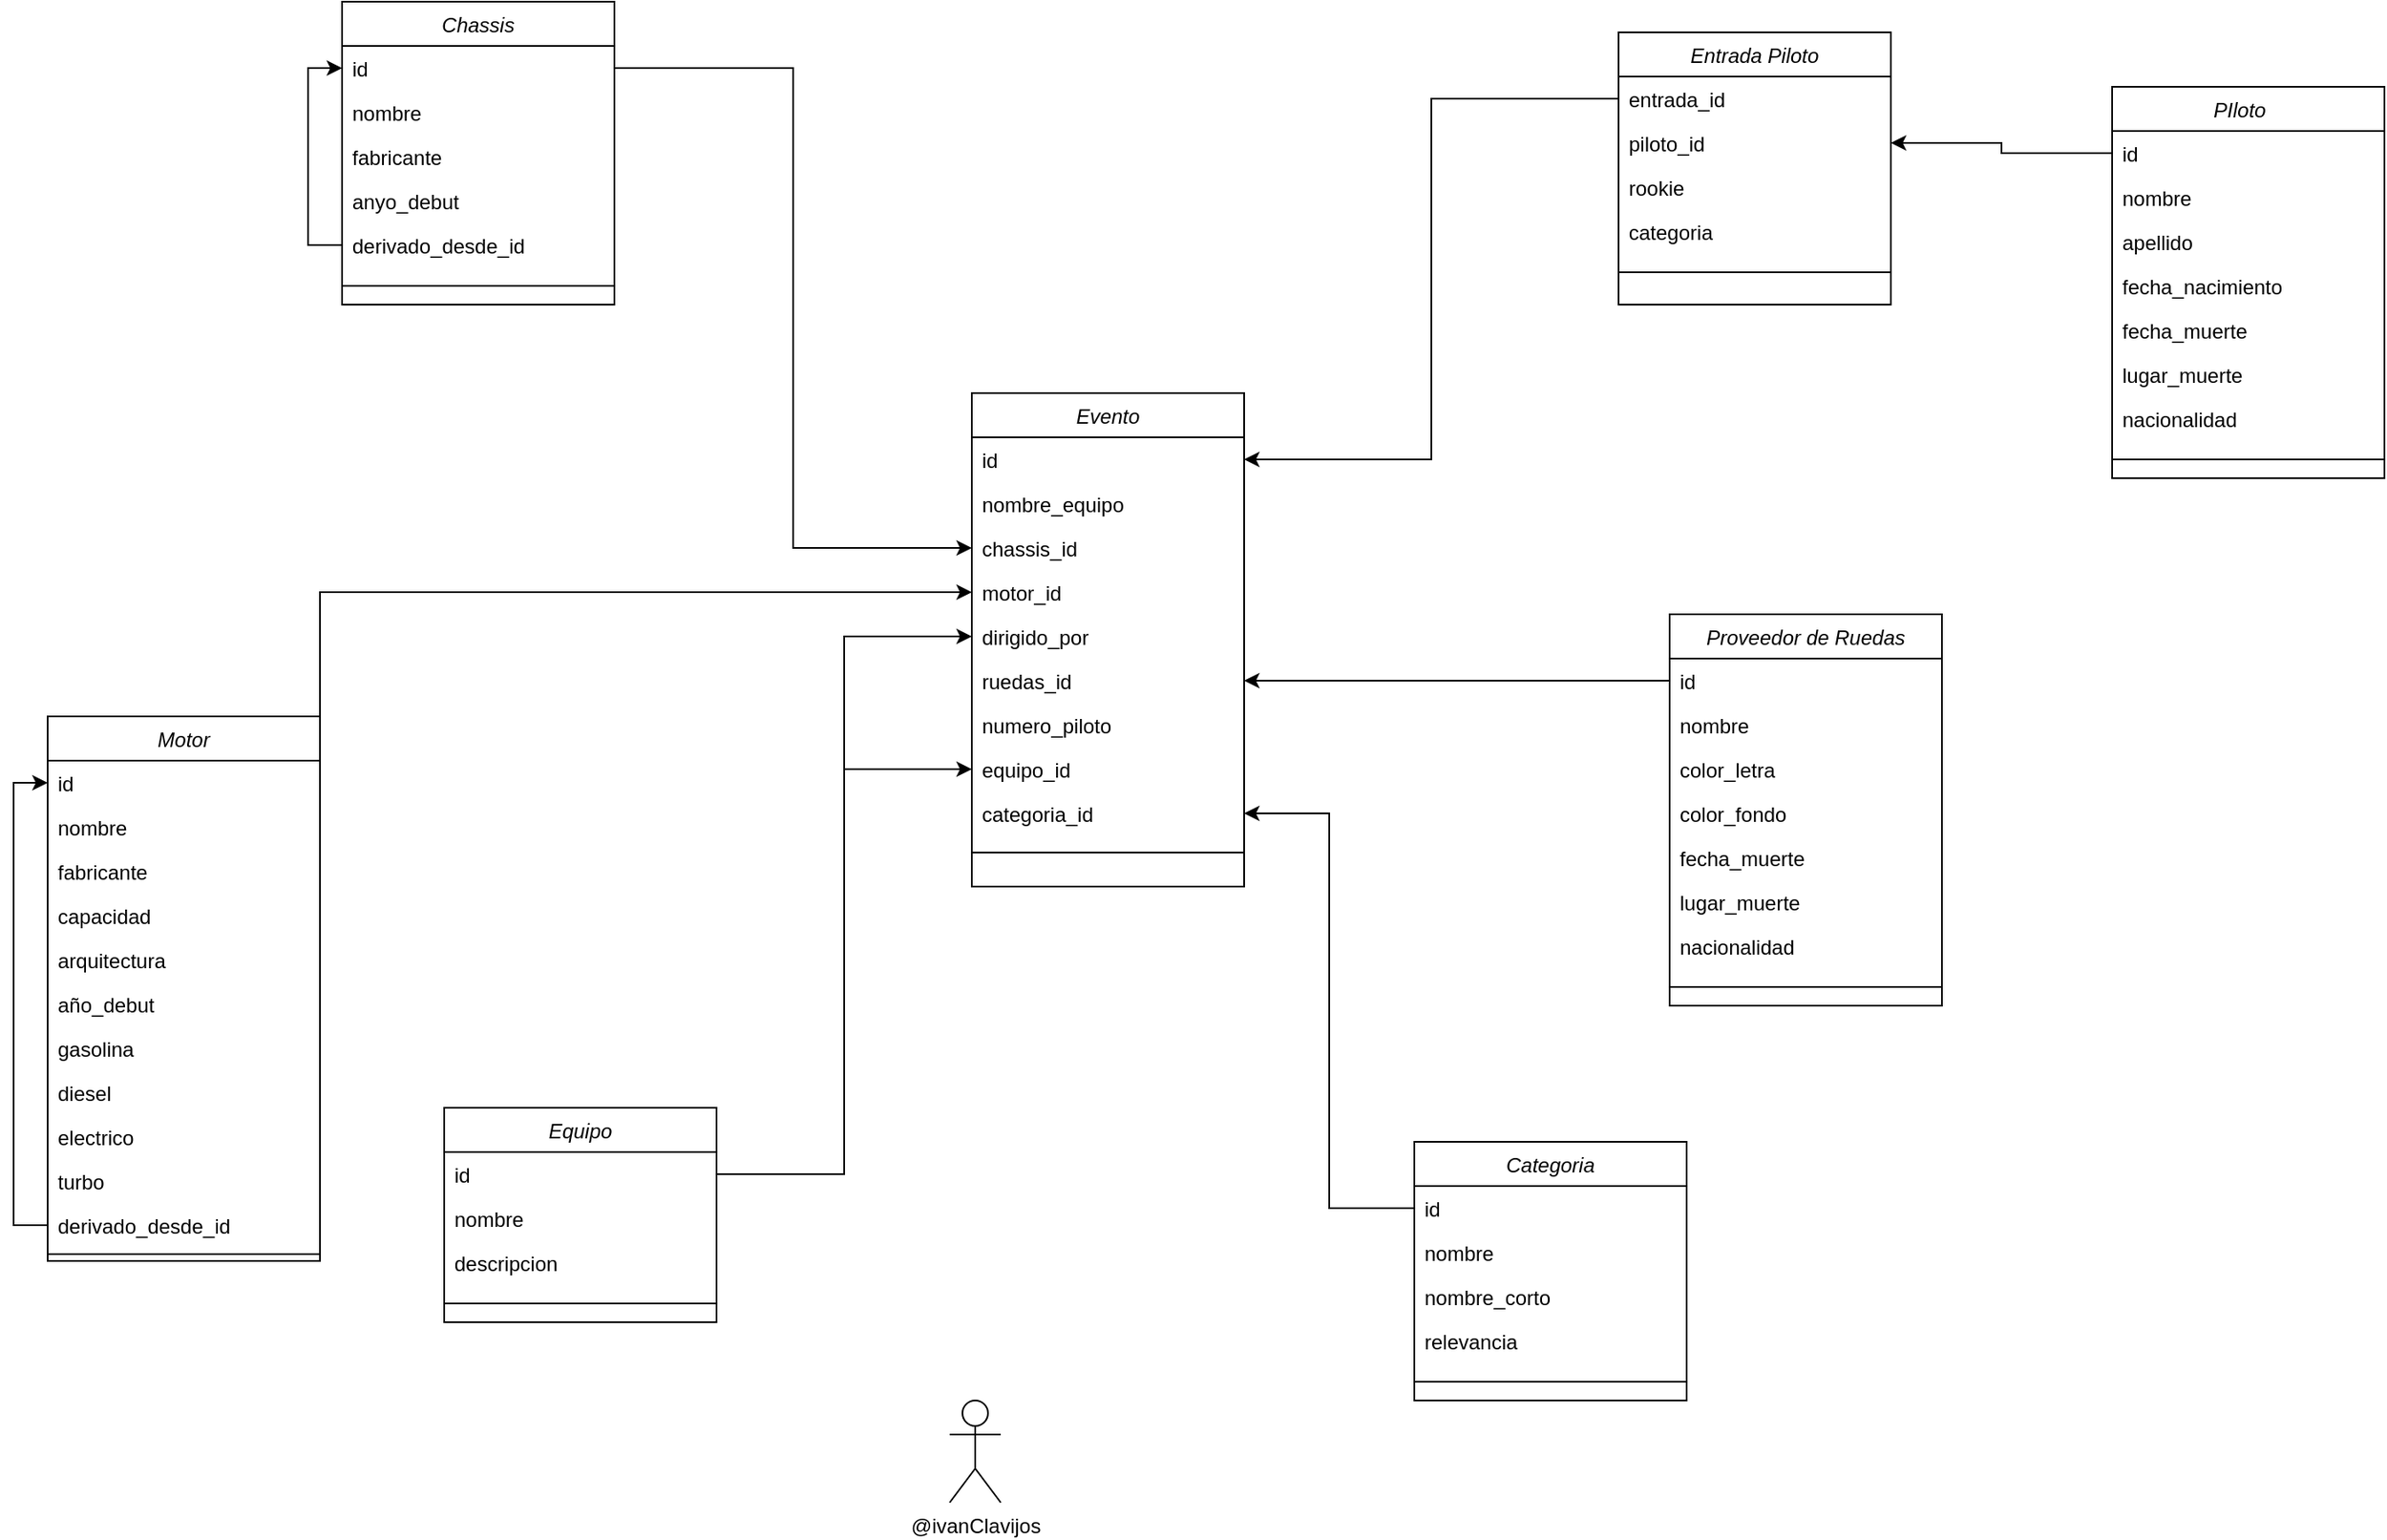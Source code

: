 <mxfile version="22.1.22" type="embed">
  <diagram id="C5RBs43oDa-KdzZeNtuy" name="Page-1">
    <mxGraphModel dx="1471" dy="456" grid="1" gridSize="10" guides="1" tooltips="1" connect="1" arrows="1" fold="1" page="1" pageScale="1" pageWidth="827" pageHeight="1169" math="0" shadow="0">
      <root>
        <mxCell id="WIyWlLk6GJQsqaUBKTNV-0" />
        <mxCell id="WIyWlLk6GJQsqaUBKTNV-1" parent="WIyWlLk6GJQsqaUBKTNV-0" />
        <mxCell id="zkfFHV4jXpPFQw0GAbJ--0" value="PIloto   &#xa;" style="swimlane;fontStyle=2;align=center;verticalAlign=top;childLayout=stackLayout;horizontal=1;startSize=26;horizontalStack=0;resizeParent=1;resizeLast=0;collapsible=1;marginBottom=0;rounded=0;shadow=0;strokeWidth=1;" parent="WIyWlLk6GJQsqaUBKTNV-1" vertex="1">
          <mxGeometry x="553" y="90" width="160" height="230" as="geometry">
            <mxRectangle x="230" y="140" width="160" height="26" as="alternateBounds" />
          </mxGeometry>
        </mxCell>
        <mxCell id="zkfFHV4jXpPFQw0GAbJ--1" value="id" style="text;align=left;verticalAlign=top;spacingLeft=4;spacingRight=4;overflow=hidden;rotatable=0;points=[[0,0.5],[1,0.5]];portConstraint=eastwest;" parent="zkfFHV4jXpPFQw0GAbJ--0" vertex="1">
          <mxGeometry y="26" width="160" height="26" as="geometry" />
        </mxCell>
        <mxCell id="zkfFHV4jXpPFQw0GAbJ--2" value="nombre" style="text;align=left;verticalAlign=top;spacingLeft=4;spacingRight=4;overflow=hidden;rotatable=0;points=[[0,0.5],[1,0.5]];portConstraint=eastwest;rounded=0;shadow=0;html=0;" parent="zkfFHV4jXpPFQw0GAbJ--0" vertex="1">
          <mxGeometry y="52" width="160" height="26" as="geometry" />
        </mxCell>
        <mxCell id="zkfFHV4jXpPFQw0GAbJ--3" value="apellido" style="text;align=left;verticalAlign=top;spacingLeft=4;spacingRight=4;overflow=hidden;rotatable=0;points=[[0,0.5],[1,0.5]];portConstraint=eastwest;rounded=0;shadow=0;html=0;" parent="zkfFHV4jXpPFQw0GAbJ--0" vertex="1">
          <mxGeometry y="78" width="160" height="26" as="geometry" />
        </mxCell>
        <mxCell id="m62jvxaX1Og0IvQSkjOk-0" value="fecha_nacimiento" style="text;align=left;verticalAlign=top;spacingLeft=4;spacingRight=4;overflow=hidden;rotatable=0;points=[[0,0.5],[1,0.5]];portConstraint=eastwest;rounded=0;shadow=0;html=0;" parent="zkfFHV4jXpPFQw0GAbJ--0" vertex="1">
          <mxGeometry y="104" width="160" height="26" as="geometry" />
        </mxCell>
        <mxCell id="m62jvxaX1Og0IvQSkjOk-1" value="fecha_muerte" style="text;align=left;verticalAlign=top;spacingLeft=4;spacingRight=4;overflow=hidden;rotatable=0;points=[[0,0.5],[1,0.5]];portConstraint=eastwest;rounded=0;shadow=0;html=0;" parent="zkfFHV4jXpPFQw0GAbJ--0" vertex="1">
          <mxGeometry y="130" width="160" height="26" as="geometry" />
        </mxCell>
        <mxCell id="m62jvxaX1Og0IvQSkjOk-2" value="lugar_muerte" style="text;align=left;verticalAlign=top;spacingLeft=4;spacingRight=4;overflow=hidden;rotatable=0;points=[[0,0.5],[1,0.5]];portConstraint=eastwest;rounded=0;shadow=0;html=0;" parent="zkfFHV4jXpPFQw0GAbJ--0" vertex="1">
          <mxGeometry y="156" width="160" height="26" as="geometry" />
        </mxCell>
        <mxCell id="m62jvxaX1Og0IvQSkjOk-3" value="nacionalidad" style="text;align=left;verticalAlign=top;spacingLeft=4;spacingRight=4;overflow=hidden;rotatable=0;points=[[0,0.5],[1,0.5]];portConstraint=eastwest;rounded=0;shadow=0;html=0;" parent="zkfFHV4jXpPFQw0GAbJ--0" vertex="1">
          <mxGeometry y="182" width="160" height="26" as="geometry" />
        </mxCell>
        <mxCell id="zkfFHV4jXpPFQw0GAbJ--4" value="" style="line;html=1;strokeWidth=1;align=left;verticalAlign=middle;spacingTop=-1;spacingLeft=3;spacingRight=3;rotatable=0;labelPosition=right;points=[];portConstraint=eastwest;" parent="zkfFHV4jXpPFQw0GAbJ--0" vertex="1">
          <mxGeometry y="208" width="160" height="22" as="geometry" />
        </mxCell>
        <mxCell id="m62jvxaX1Og0IvQSkjOk-4" value="Categoria" style="swimlane;fontStyle=2;align=center;verticalAlign=top;childLayout=stackLayout;horizontal=1;startSize=26;horizontalStack=0;resizeParent=1;resizeLast=0;collapsible=1;marginBottom=0;rounded=0;shadow=0;strokeWidth=1;" parent="WIyWlLk6GJQsqaUBKTNV-1" vertex="1">
          <mxGeometry x="143" y="710" width="160" height="152" as="geometry">
            <mxRectangle x="230" y="140" width="160" height="26" as="alternateBounds" />
          </mxGeometry>
        </mxCell>
        <mxCell id="m62jvxaX1Og0IvQSkjOk-5" value="id" style="text;align=left;verticalAlign=top;spacingLeft=4;spacingRight=4;overflow=hidden;rotatable=0;points=[[0,0.5],[1,0.5]];portConstraint=eastwest;" parent="m62jvxaX1Og0IvQSkjOk-4" vertex="1">
          <mxGeometry y="26" width="160" height="26" as="geometry" />
        </mxCell>
        <mxCell id="m62jvxaX1Og0IvQSkjOk-6" value="nombre" style="text;align=left;verticalAlign=top;spacingLeft=4;spacingRight=4;overflow=hidden;rotatable=0;points=[[0,0.5],[1,0.5]];portConstraint=eastwest;rounded=0;shadow=0;html=0;" parent="m62jvxaX1Og0IvQSkjOk-4" vertex="1">
          <mxGeometry y="52" width="160" height="26" as="geometry" />
        </mxCell>
        <mxCell id="m62jvxaX1Og0IvQSkjOk-7" value="nombre_corto" style="text;align=left;verticalAlign=top;spacingLeft=4;spacingRight=4;overflow=hidden;rotatable=0;points=[[0,0.5],[1,0.5]];portConstraint=eastwest;rounded=0;shadow=0;html=0;" parent="m62jvxaX1Og0IvQSkjOk-4" vertex="1">
          <mxGeometry y="78" width="160" height="26" as="geometry" />
        </mxCell>
        <mxCell id="m62jvxaX1Og0IvQSkjOk-8" value="relevancia" style="text;align=left;verticalAlign=top;spacingLeft=4;spacingRight=4;overflow=hidden;rotatable=0;points=[[0,0.5],[1,0.5]];portConstraint=eastwest;rounded=0;shadow=0;html=0;" parent="m62jvxaX1Og0IvQSkjOk-4" vertex="1">
          <mxGeometry y="104" width="160" height="26" as="geometry" />
        </mxCell>
        <mxCell id="m62jvxaX1Og0IvQSkjOk-12" value="" style="line;html=1;strokeWidth=1;align=left;verticalAlign=middle;spacingTop=-1;spacingLeft=3;spacingRight=3;rotatable=0;labelPosition=right;points=[];portConstraint=eastwest;" parent="m62jvxaX1Og0IvQSkjOk-4" vertex="1">
          <mxGeometry y="130" width="160" height="22" as="geometry" />
        </mxCell>
        <mxCell id="m62jvxaX1Og0IvQSkjOk-13" value="Proveedor de Ruedas" style="swimlane;fontStyle=2;align=center;verticalAlign=top;childLayout=stackLayout;horizontal=1;startSize=26;horizontalStack=0;resizeParent=1;resizeLast=0;collapsible=1;marginBottom=0;rounded=0;shadow=0;strokeWidth=1;" parent="WIyWlLk6GJQsqaUBKTNV-1" vertex="1">
          <mxGeometry x="293" y="400" width="160" height="230" as="geometry">
            <mxRectangle x="230" y="140" width="160" height="26" as="alternateBounds" />
          </mxGeometry>
        </mxCell>
        <mxCell id="m62jvxaX1Og0IvQSkjOk-14" value="id" style="text;align=left;verticalAlign=top;spacingLeft=4;spacingRight=4;overflow=hidden;rotatable=0;points=[[0,0.5],[1,0.5]];portConstraint=eastwest;" parent="m62jvxaX1Og0IvQSkjOk-13" vertex="1">
          <mxGeometry y="26" width="160" height="26" as="geometry" />
        </mxCell>
        <mxCell id="m62jvxaX1Og0IvQSkjOk-15" value="nombre" style="text;align=left;verticalAlign=top;spacingLeft=4;spacingRight=4;overflow=hidden;rotatable=0;points=[[0,0.5],[1,0.5]];portConstraint=eastwest;rounded=0;shadow=0;html=0;" parent="m62jvxaX1Og0IvQSkjOk-13" vertex="1">
          <mxGeometry y="52" width="160" height="26" as="geometry" />
        </mxCell>
        <mxCell id="m62jvxaX1Og0IvQSkjOk-16" value="color_letra" style="text;align=left;verticalAlign=top;spacingLeft=4;spacingRight=4;overflow=hidden;rotatable=0;points=[[0,0.5],[1,0.5]];portConstraint=eastwest;rounded=0;shadow=0;html=0;" parent="m62jvxaX1Og0IvQSkjOk-13" vertex="1">
          <mxGeometry y="78" width="160" height="26" as="geometry" />
        </mxCell>
        <mxCell id="m62jvxaX1Og0IvQSkjOk-17" value="color_fondo" style="text;align=left;verticalAlign=top;spacingLeft=4;spacingRight=4;overflow=hidden;rotatable=0;points=[[0,0.5],[1,0.5]];portConstraint=eastwest;rounded=0;shadow=0;html=0;" parent="m62jvxaX1Og0IvQSkjOk-13" vertex="1">
          <mxGeometry y="104" width="160" height="26" as="geometry" />
        </mxCell>
        <mxCell id="m62jvxaX1Og0IvQSkjOk-18" value="fecha_muerte" style="text;align=left;verticalAlign=top;spacingLeft=4;spacingRight=4;overflow=hidden;rotatable=0;points=[[0,0.5],[1,0.5]];portConstraint=eastwest;rounded=0;shadow=0;html=0;" parent="m62jvxaX1Og0IvQSkjOk-13" vertex="1">
          <mxGeometry y="130" width="160" height="26" as="geometry" />
        </mxCell>
        <mxCell id="m62jvxaX1Og0IvQSkjOk-19" value="lugar_muerte" style="text;align=left;verticalAlign=top;spacingLeft=4;spacingRight=4;overflow=hidden;rotatable=0;points=[[0,0.5],[1,0.5]];portConstraint=eastwest;rounded=0;shadow=0;html=0;" parent="m62jvxaX1Og0IvQSkjOk-13" vertex="1">
          <mxGeometry y="156" width="160" height="26" as="geometry" />
        </mxCell>
        <mxCell id="m62jvxaX1Og0IvQSkjOk-20" value="nacionalidad" style="text;align=left;verticalAlign=top;spacingLeft=4;spacingRight=4;overflow=hidden;rotatable=0;points=[[0,0.5],[1,0.5]];portConstraint=eastwest;rounded=0;shadow=0;html=0;" parent="m62jvxaX1Og0IvQSkjOk-13" vertex="1">
          <mxGeometry y="182" width="160" height="26" as="geometry" />
        </mxCell>
        <mxCell id="m62jvxaX1Og0IvQSkjOk-21" value="" style="line;html=1;strokeWidth=1;align=left;verticalAlign=middle;spacingTop=-1;spacingLeft=3;spacingRight=3;rotatable=0;labelPosition=right;points=[];portConstraint=eastwest;" parent="m62jvxaX1Og0IvQSkjOk-13" vertex="1">
          <mxGeometry y="208" width="160" height="22" as="geometry" />
        </mxCell>
        <mxCell id="m62jvxaX1Og0IvQSkjOk-22" value="Chassis" style="swimlane;fontStyle=2;align=center;verticalAlign=top;childLayout=stackLayout;horizontal=1;startSize=26;horizontalStack=0;resizeParent=1;resizeLast=0;collapsible=1;marginBottom=0;rounded=0;shadow=0;strokeWidth=1;" parent="WIyWlLk6GJQsqaUBKTNV-1" vertex="1">
          <mxGeometry x="-487" y="40" width="160" height="178" as="geometry">
            <mxRectangle x="230" y="140" width="160" height="26" as="alternateBounds" />
          </mxGeometry>
        </mxCell>
        <mxCell id="m62jvxaX1Og0IvQSkjOk-23" value="id" style="text;align=left;verticalAlign=top;spacingLeft=4;spacingRight=4;overflow=hidden;rotatable=0;points=[[0,0.5],[1,0.5]];portConstraint=eastwest;" parent="m62jvxaX1Og0IvQSkjOk-22" vertex="1">
          <mxGeometry y="26" width="160" height="26" as="geometry" />
        </mxCell>
        <mxCell id="m62jvxaX1Og0IvQSkjOk-24" value="nombre" style="text;align=left;verticalAlign=top;spacingLeft=4;spacingRight=4;overflow=hidden;rotatable=0;points=[[0,0.5],[1,0.5]];portConstraint=eastwest;rounded=0;shadow=0;html=0;" parent="m62jvxaX1Og0IvQSkjOk-22" vertex="1">
          <mxGeometry y="52" width="160" height="26" as="geometry" />
        </mxCell>
        <mxCell id="m62jvxaX1Og0IvQSkjOk-25" value="fabricante" style="text;align=left;verticalAlign=top;spacingLeft=4;spacingRight=4;overflow=hidden;rotatable=0;points=[[0,0.5],[1,0.5]];portConstraint=eastwest;rounded=0;shadow=0;html=0;" parent="m62jvxaX1Og0IvQSkjOk-22" vertex="1">
          <mxGeometry y="78" width="160" height="26" as="geometry" />
        </mxCell>
        <mxCell id="m62jvxaX1Og0IvQSkjOk-26" value="anyo_debut" style="text;align=left;verticalAlign=top;spacingLeft=4;spacingRight=4;overflow=hidden;rotatable=0;points=[[0,0.5],[1,0.5]];portConstraint=eastwest;rounded=0;shadow=0;html=0;" parent="m62jvxaX1Og0IvQSkjOk-22" vertex="1">
          <mxGeometry y="104" width="160" height="26" as="geometry" />
        </mxCell>
        <mxCell id="0" style="edgeStyle=orthogonalEdgeStyle;rounded=0;orthogonalLoop=1;jettySize=auto;html=1;exitX=0;exitY=0.5;exitDx=0;exitDy=0;entryX=0;entryY=0.5;entryDx=0;entryDy=0;" edge="1" parent="m62jvxaX1Og0IvQSkjOk-22" source="m62jvxaX1Og0IvQSkjOk-27" target="m62jvxaX1Og0IvQSkjOk-23">
          <mxGeometry relative="1" as="geometry" />
        </mxCell>
        <mxCell id="m62jvxaX1Og0IvQSkjOk-27" value="derivado_desde_id" style="text;align=left;verticalAlign=top;spacingLeft=4;spacingRight=4;overflow=hidden;rotatable=0;points=[[0,0.5],[1,0.5]];portConstraint=eastwest;rounded=0;shadow=0;html=0;" parent="m62jvxaX1Og0IvQSkjOk-22" vertex="1">
          <mxGeometry y="130" width="160" height="26" as="geometry" />
        </mxCell>
        <mxCell id="m62jvxaX1Og0IvQSkjOk-30" value="" style="line;html=1;strokeWidth=1;align=left;verticalAlign=middle;spacingTop=-1;spacingLeft=3;spacingRight=3;rotatable=0;labelPosition=right;points=[];portConstraint=eastwest;" parent="m62jvxaX1Og0IvQSkjOk-22" vertex="1">
          <mxGeometry y="156" width="160" height="22" as="geometry" />
        </mxCell>
        <mxCell id="m62jvxaX1Og0IvQSkjOk-31" value="Equipo" style="swimlane;fontStyle=2;align=center;verticalAlign=top;childLayout=stackLayout;horizontal=1;startSize=26;horizontalStack=0;resizeParent=1;resizeLast=0;collapsible=1;marginBottom=0;rounded=0;shadow=0;strokeWidth=1;" parent="WIyWlLk6GJQsqaUBKTNV-1" vertex="1">
          <mxGeometry x="-427" y="690" width="160" height="126" as="geometry">
            <mxRectangle x="230" y="140" width="160" height="26" as="alternateBounds" />
          </mxGeometry>
        </mxCell>
        <mxCell id="m62jvxaX1Og0IvQSkjOk-32" value="id" style="text;align=left;verticalAlign=top;spacingLeft=4;spacingRight=4;overflow=hidden;rotatable=0;points=[[0,0.5],[1,0.5]];portConstraint=eastwest;" parent="m62jvxaX1Og0IvQSkjOk-31" vertex="1">
          <mxGeometry y="26" width="160" height="26" as="geometry" />
        </mxCell>
        <mxCell id="m62jvxaX1Og0IvQSkjOk-33" value="nombre" style="text;align=left;verticalAlign=top;spacingLeft=4;spacingRight=4;overflow=hidden;rotatable=0;points=[[0,0.5],[1,0.5]];portConstraint=eastwest;rounded=0;shadow=0;html=0;" parent="m62jvxaX1Og0IvQSkjOk-31" vertex="1">
          <mxGeometry y="52" width="160" height="26" as="geometry" />
        </mxCell>
        <mxCell id="m62jvxaX1Og0IvQSkjOk-38" value="descripcion" style="text;align=left;verticalAlign=top;spacingLeft=4;spacingRight=4;overflow=hidden;rotatable=0;points=[[0,0.5],[1,0.5]];portConstraint=eastwest;rounded=0;shadow=0;html=0;" parent="m62jvxaX1Og0IvQSkjOk-31" vertex="1">
          <mxGeometry y="78" width="160" height="26" as="geometry" />
        </mxCell>
        <mxCell id="m62jvxaX1Og0IvQSkjOk-39" value="" style="line;html=1;strokeWidth=1;align=left;verticalAlign=middle;spacingTop=-1;spacingLeft=3;spacingRight=3;rotatable=0;labelPosition=right;points=[];portConstraint=eastwest;" parent="m62jvxaX1Og0IvQSkjOk-31" vertex="1">
          <mxGeometry y="104" width="160" height="22" as="geometry" />
        </mxCell>
        <mxCell id="m62jvxaX1Og0IvQSkjOk-40" value="Motor" style="swimlane;fontStyle=2;align=center;verticalAlign=top;childLayout=stackLayout;horizontal=1;startSize=26;horizontalStack=0;resizeParent=1;resizeLast=0;collapsible=1;marginBottom=0;rounded=0;shadow=0;strokeWidth=1;" parent="WIyWlLk6GJQsqaUBKTNV-1" vertex="1">
          <mxGeometry x="-660" y="460" width="160" height="320" as="geometry">
            <mxRectangle x="230" y="140" width="160" height="26" as="alternateBounds" />
          </mxGeometry>
        </mxCell>
        <mxCell id="m62jvxaX1Og0IvQSkjOk-41" value="id" style="text;align=left;verticalAlign=top;spacingLeft=4;spacingRight=4;overflow=hidden;rotatable=0;points=[[0,0.5],[1,0.5]];portConstraint=eastwest;" parent="m62jvxaX1Og0IvQSkjOk-40" vertex="1">
          <mxGeometry y="26" width="160" height="26" as="geometry" />
        </mxCell>
        <mxCell id="m62jvxaX1Og0IvQSkjOk-42" value="nombre" style="text;align=left;verticalAlign=top;spacingLeft=4;spacingRight=4;overflow=hidden;rotatable=0;points=[[0,0.5],[1,0.5]];portConstraint=eastwest;rounded=0;shadow=0;html=0;" parent="m62jvxaX1Og0IvQSkjOk-40" vertex="1">
          <mxGeometry y="52" width="160" height="26" as="geometry" />
        </mxCell>
        <mxCell id="m62jvxaX1Og0IvQSkjOk-43" value="fabricante" style="text;align=left;verticalAlign=top;spacingLeft=4;spacingRight=4;overflow=hidden;rotatable=0;points=[[0,0.5],[1,0.5]];portConstraint=eastwest;rounded=0;shadow=0;html=0;" parent="m62jvxaX1Og0IvQSkjOk-40" vertex="1">
          <mxGeometry y="78" width="160" height="26" as="geometry" />
        </mxCell>
        <mxCell id="m62jvxaX1Og0IvQSkjOk-44" value="capacidad" style="text;align=left;verticalAlign=top;spacingLeft=4;spacingRight=4;overflow=hidden;rotatable=0;points=[[0,0.5],[1,0.5]];portConstraint=eastwest;rounded=0;shadow=0;html=0;" parent="m62jvxaX1Og0IvQSkjOk-40" vertex="1">
          <mxGeometry y="104" width="160" height="26" as="geometry" />
        </mxCell>
        <mxCell id="m62jvxaX1Og0IvQSkjOk-45" value="arquitectura" style="text;align=left;verticalAlign=top;spacingLeft=4;spacingRight=4;overflow=hidden;rotatable=0;points=[[0,0.5],[1,0.5]];portConstraint=eastwest;rounded=0;shadow=0;html=0;" parent="m62jvxaX1Og0IvQSkjOk-40" vertex="1">
          <mxGeometry y="130" width="160" height="26" as="geometry" />
        </mxCell>
        <mxCell id="m62jvxaX1Og0IvQSkjOk-46" value="año_debut" style="text;align=left;verticalAlign=top;spacingLeft=4;spacingRight=4;overflow=hidden;rotatable=0;points=[[0,0.5],[1,0.5]];portConstraint=eastwest;rounded=0;shadow=0;html=0;" parent="m62jvxaX1Og0IvQSkjOk-40" vertex="1">
          <mxGeometry y="156" width="160" height="26" as="geometry" />
        </mxCell>
        <mxCell id="m62jvxaX1Og0IvQSkjOk-47" value="gasolina" style="text;align=left;verticalAlign=top;spacingLeft=4;spacingRight=4;overflow=hidden;rotatable=0;points=[[0,0.5],[1,0.5]];portConstraint=eastwest;rounded=0;shadow=0;html=0;" parent="m62jvxaX1Og0IvQSkjOk-40" vertex="1">
          <mxGeometry y="182" width="160" height="26" as="geometry" />
        </mxCell>
        <mxCell id="m62jvxaX1Og0IvQSkjOk-50" value="diesel" style="text;align=left;verticalAlign=top;spacingLeft=4;spacingRight=4;overflow=hidden;rotatable=0;points=[[0,0.5],[1,0.5]];portConstraint=eastwest;rounded=0;shadow=0;html=0;" parent="m62jvxaX1Og0IvQSkjOk-40" vertex="1">
          <mxGeometry y="208" width="160" height="26" as="geometry" />
        </mxCell>
        <mxCell id="m62jvxaX1Og0IvQSkjOk-51" value="electrico" style="text;align=left;verticalAlign=top;spacingLeft=4;spacingRight=4;overflow=hidden;rotatable=0;points=[[0,0.5],[1,0.5]];portConstraint=eastwest;rounded=0;shadow=0;html=0;" parent="m62jvxaX1Og0IvQSkjOk-40" vertex="1">
          <mxGeometry y="234" width="160" height="26" as="geometry" />
        </mxCell>
        <mxCell id="m62jvxaX1Og0IvQSkjOk-52" value="turbo" style="text;align=left;verticalAlign=top;spacingLeft=4;spacingRight=4;overflow=hidden;rotatable=0;points=[[0,0.5],[1,0.5]];portConstraint=eastwest;rounded=0;shadow=0;html=0;" parent="m62jvxaX1Og0IvQSkjOk-40" vertex="1">
          <mxGeometry y="260" width="160" height="26" as="geometry" />
        </mxCell>
        <mxCell id="2" style="edgeStyle=orthogonalEdgeStyle;rounded=0;orthogonalLoop=1;jettySize=auto;html=1;exitX=0;exitY=0.5;exitDx=0;exitDy=0;entryX=0;entryY=0.5;entryDx=0;entryDy=0;" edge="1" parent="m62jvxaX1Og0IvQSkjOk-40" source="m62jvxaX1Og0IvQSkjOk-53" target="m62jvxaX1Og0IvQSkjOk-41">
          <mxGeometry relative="1" as="geometry" />
        </mxCell>
        <mxCell id="m62jvxaX1Og0IvQSkjOk-53" value="derivado_desde_id" style="text;align=left;verticalAlign=top;spacingLeft=4;spacingRight=4;overflow=hidden;rotatable=0;points=[[0,0.5],[1,0.5]];portConstraint=eastwest;rounded=0;shadow=0;html=0;" parent="m62jvxaX1Og0IvQSkjOk-40" vertex="1">
          <mxGeometry y="286" width="160" height="26" as="geometry" />
        </mxCell>
        <mxCell id="m62jvxaX1Og0IvQSkjOk-48" value="" style="line;html=1;strokeWidth=1;align=left;verticalAlign=middle;spacingTop=-1;spacingLeft=3;spacingRight=3;rotatable=0;labelPosition=right;points=[];portConstraint=eastwest;" parent="m62jvxaX1Og0IvQSkjOk-40" vertex="1">
          <mxGeometry y="312" width="160" height="8" as="geometry" />
        </mxCell>
        <mxCell id="m62jvxaX1Og0IvQSkjOk-54" value="Entrada Piloto" style="swimlane;fontStyle=2;align=center;verticalAlign=top;childLayout=stackLayout;horizontal=1;startSize=26;horizontalStack=0;resizeParent=1;resizeLast=0;collapsible=1;marginBottom=0;rounded=0;shadow=0;strokeWidth=1;" parent="WIyWlLk6GJQsqaUBKTNV-1" vertex="1">
          <mxGeometry x="263" y="58" width="160" height="160" as="geometry">
            <mxRectangle x="230" y="140" width="160" height="26" as="alternateBounds" />
          </mxGeometry>
        </mxCell>
        <mxCell id="m62jvxaX1Og0IvQSkjOk-55" value="entrada_id" style="text;align=left;verticalAlign=top;spacingLeft=4;spacingRight=4;overflow=hidden;rotatable=0;points=[[0,0.5],[1,0.5]];portConstraint=eastwest;" parent="m62jvxaX1Og0IvQSkjOk-54" vertex="1">
          <mxGeometry y="26" width="160" height="26" as="geometry" />
        </mxCell>
        <mxCell id="m62jvxaX1Og0IvQSkjOk-56" value="piloto_id" style="text;align=left;verticalAlign=top;spacingLeft=4;spacingRight=4;overflow=hidden;rotatable=0;points=[[0,0.5],[1,0.5]];portConstraint=eastwest;rounded=0;shadow=0;html=0;" parent="m62jvxaX1Og0IvQSkjOk-54" vertex="1">
          <mxGeometry y="52" width="160" height="26" as="geometry" />
        </mxCell>
        <mxCell id="m62jvxaX1Og0IvQSkjOk-57" value="rookie" style="text;align=left;verticalAlign=top;spacingLeft=4;spacingRight=4;overflow=hidden;rotatable=0;points=[[0,0.5],[1,0.5]];portConstraint=eastwest;rounded=0;shadow=0;html=0;" parent="m62jvxaX1Og0IvQSkjOk-54" vertex="1">
          <mxGeometry y="78" width="160" height="26" as="geometry" />
        </mxCell>
        <mxCell id="m62jvxaX1Og0IvQSkjOk-58" value="categoria" style="text;align=left;verticalAlign=top;spacingLeft=4;spacingRight=4;overflow=hidden;rotatable=0;points=[[0,0.5],[1,0.5]];portConstraint=eastwest;rounded=0;shadow=0;html=0;" parent="m62jvxaX1Og0IvQSkjOk-54" vertex="1">
          <mxGeometry y="104" width="160" height="26" as="geometry" />
        </mxCell>
        <mxCell id="m62jvxaX1Og0IvQSkjOk-62" value="" style="line;html=1;strokeWidth=1;align=left;verticalAlign=middle;spacingTop=-1;spacingLeft=3;spacingRight=3;rotatable=0;labelPosition=right;points=[];portConstraint=eastwest;" parent="m62jvxaX1Og0IvQSkjOk-54" vertex="1">
          <mxGeometry y="130" width="160" height="22" as="geometry" />
        </mxCell>
        <mxCell id="m62jvxaX1Og0IvQSkjOk-63" value="Evento" style="swimlane;fontStyle=2;align=center;verticalAlign=top;childLayout=stackLayout;horizontal=1;startSize=26;horizontalStack=0;resizeParent=1;resizeLast=0;collapsible=1;marginBottom=0;rounded=0;shadow=0;strokeWidth=1;" parent="WIyWlLk6GJQsqaUBKTNV-1" vertex="1">
          <mxGeometry x="-117" y="270" width="160" height="290" as="geometry">
            <mxRectangle x="230" y="140" width="160" height="26" as="alternateBounds" />
          </mxGeometry>
        </mxCell>
        <mxCell id="m62jvxaX1Og0IvQSkjOk-64" value="id" style="text;align=left;verticalAlign=top;spacingLeft=4;spacingRight=4;overflow=hidden;rotatable=0;points=[[0,0.5],[1,0.5]];portConstraint=eastwest;" parent="m62jvxaX1Og0IvQSkjOk-63" vertex="1">
          <mxGeometry y="26" width="160" height="26" as="geometry" />
        </mxCell>
        <mxCell id="m62jvxaX1Og0IvQSkjOk-65" value="nombre_equipo" style="text;align=left;verticalAlign=top;spacingLeft=4;spacingRight=4;overflow=hidden;rotatable=0;points=[[0,0.5],[1,0.5]];portConstraint=eastwest;rounded=0;shadow=0;html=0;" parent="m62jvxaX1Og0IvQSkjOk-63" vertex="1">
          <mxGeometry y="52" width="160" height="26" as="geometry" />
        </mxCell>
        <mxCell id="m62jvxaX1Og0IvQSkjOk-66" value="chassis_id" style="text;align=left;verticalAlign=top;spacingLeft=4;spacingRight=4;overflow=hidden;rotatable=0;points=[[0,0.5],[1,0.5]];portConstraint=eastwest;rounded=0;shadow=0;html=0;" parent="m62jvxaX1Og0IvQSkjOk-63" vertex="1">
          <mxGeometry y="78" width="160" height="26" as="geometry" />
        </mxCell>
        <mxCell id="m62jvxaX1Og0IvQSkjOk-67" value="motor_id" style="text;align=left;verticalAlign=top;spacingLeft=4;spacingRight=4;overflow=hidden;rotatable=0;points=[[0,0.5],[1,0.5]];portConstraint=eastwest;rounded=0;shadow=0;html=0;" parent="m62jvxaX1Og0IvQSkjOk-63" vertex="1">
          <mxGeometry y="104" width="160" height="26" as="geometry" />
        </mxCell>
        <mxCell id="m62jvxaX1Og0IvQSkjOk-68" value="dirigido_por" style="text;align=left;verticalAlign=top;spacingLeft=4;spacingRight=4;overflow=hidden;rotatable=0;points=[[0,0.5],[1,0.5]];portConstraint=eastwest;rounded=0;shadow=0;html=0;" parent="m62jvxaX1Og0IvQSkjOk-63" vertex="1">
          <mxGeometry y="130" width="160" height="26" as="geometry" />
        </mxCell>
        <mxCell id="m62jvxaX1Og0IvQSkjOk-69" value="ruedas_id" style="text;align=left;verticalAlign=top;spacingLeft=4;spacingRight=4;overflow=hidden;rotatable=0;points=[[0,0.5],[1,0.5]];portConstraint=eastwest;rounded=0;shadow=0;html=0;" parent="m62jvxaX1Og0IvQSkjOk-63" vertex="1">
          <mxGeometry y="156" width="160" height="26" as="geometry" />
        </mxCell>
        <mxCell id="m62jvxaX1Og0IvQSkjOk-70" value="numero_piloto" style="text;align=left;verticalAlign=top;spacingLeft=4;spacingRight=4;overflow=hidden;rotatable=0;points=[[0,0.5],[1,0.5]];portConstraint=eastwest;rounded=0;shadow=0;html=0;" parent="m62jvxaX1Og0IvQSkjOk-63" vertex="1">
          <mxGeometry y="182" width="160" height="26" as="geometry" />
        </mxCell>
        <mxCell id="m62jvxaX1Og0IvQSkjOk-72" value="equipo_id" style="text;align=left;verticalAlign=top;spacingLeft=4;spacingRight=4;overflow=hidden;rotatable=0;points=[[0,0.5],[1,0.5]];portConstraint=eastwest;rounded=0;shadow=0;html=0;" parent="m62jvxaX1Og0IvQSkjOk-63" vertex="1">
          <mxGeometry y="208" width="160" height="26" as="geometry" />
        </mxCell>
        <mxCell id="m62jvxaX1Og0IvQSkjOk-73" value="categoria_id" style="text;align=left;verticalAlign=top;spacingLeft=4;spacingRight=4;overflow=hidden;rotatable=0;points=[[0,0.5],[1,0.5]];portConstraint=eastwest;rounded=0;shadow=0;html=0;" parent="m62jvxaX1Og0IvQSkjOk-63" vertex="1">
          <mxGeometry y="234" width="160" height="26" as="geometry" />
        </mxCell>
        <mxCell id="m62jvxaX1Og0IvQSkjOk-71" value="" style="line;html=1;strokeWidth=1;align=left;verticalAlign=middle;spacingTop=-1;spacingLeft=3;spacingRight=3;rotatable=0;labelPosition=right;points=[];portConstraint=eastwest;" parent="m62jvxaX1Og0IvQSkjOk-63" vertex="1">
          <mxGeometry y="260" width="160" height="20" as="geometry" />
        </mxCell>
        <mxCell id="1" style="edgeStyle=orthogonalEdgeStyle;rounded=0;orthogonalLoop=1;jettySize=auto;html=1;exitX=1;exitY=0.5;exitDx=0;exitDy=0;entryX=0;entryY=0.5;entryDx=0;entryDy=0;" edge="1" parent="WIyWlLk6GJQsqaUBKTNV-1" source="m62jvxaX1Og0IvQSkjOk-23" target="m62jvxaX1Og0IvQSkjOk-66">
          <mxGeometry relative="1" as="geometry" />
        </mxCell>
        <mxCell id="3" style="edgeStyle=orthogonalEdgeStyle;rounded=0;orthogonalLoop=1;jettySize=auto;html=1;exitX=1;exitY=0.5;exitDx=0;exitDy=0;entryX=0;entryY=0.5;entryDx=0;entryDy=0;" edge="1" parent="WIyWlLk6GJQsqaUBKTNV-1" source="m62jvxaX1Og0IvQSkjOk-41" target="m62jvxaX1Og0IvQSkjOk-67">
          <mxGeometry relative="1" as="geometry">
            <Array as="points">
              <mxPoint x="-500" y="387" />
            </Array>
          </mxGeometry>
        </mxCell>
        <mxCell id="4" style="edgeStyle=orthogonalEdgeStyle;rounded=0;orthogonalLoop=1;jettySize=auto;html=1;exitX=1;exitY=0.5;exitDx=0;exitDy=0;entryX=0;entryY=0.5;entryDx=0;entryDy=0;" edge="1" parent="WIyWlLk6GJQsqaUBKTNV-1" source="m62jvxaX1Og0IvQSkjOk-32" target="m62jvxaX1Og0IvQSkjOk-68">
          <mxGeometry relative="1" as="geometry" />
        </mxCell>
        <mxCell id="5" style="edgeStyle=orthogonalEdgeStyle;rounded=0;orthogonalLoop=1;jettySize=auto;html=1;exitX=1;exitY=0.5;exitDx=0;exitDy=0;entryX=0;entryY=0.5;entryDx=0;entryDy=0;" edge="1" parent="WIyWlLk6GJQsqaUBKTNV-1" source="m62jvxaX1Og0IvQSkjOk-32" target="m62jvxaX1Og0IvQSkjOk-72">
          <mxGeometry relative="1" as="geometry" />
        </mxCell>
        <mxCell id="6" style="edgeStyle=orthogonalEdgeStyle;rounded=0;orthogonalLoop=1;jettySize=auto;html=1;exitX=0;exitY=0.5;exitDx=0;exitDy=0;entryX=1;entryY=0.5;entryDx=0;entryDy=0;" edge="1" parent="WIyWlLk6GJQsqaUBKTNV-1" source="zkfFHV4jXpPFQw0GAbJ--1" target="m62jvxaX1Og0IvQSkjOk-56">
          <mxGeometry relative="1" as="geometry" />
        </mxCell>
        <mxCell id="7" style="edgeStyle=orthogonalEdgeStyle;rounded=0;orthogonalLoop=1;jettySize=auto;html=1;exitX=0;exitY=0.5;exitDx=0;exitDy=0;entryX=1;entryY=0.5;entryDx=0;entryDy=0;" edge="1" parent="WIyWlLk6GJQsqaUBKTNV-1" source="m62jvxaX1Og0IvQSkjOk-5" target="m62jvxaX1Og0IvQSkjOk-73">
          <mxGeometry relative="1" as="geometry" />
        </mxCell>
        <mxCell id="8" style="edgeStyle=orthogonalEdgeStyle;rounded=0;orthogonalLoop=1;jettySize=auto;html=1;exitX=0;exitY=0.5;exitDx=0;exitDy=0;entryX=1;entryY=0.5;entryDx=0;entryDy=0;" edge="1" parent="WIyWlLk6GJQsqaUBKTNV-1" source="m62jvxaX1Og0IvQSkjOk-14" target="m62jvxaX1Og0IvQSkjOk-69">
          <mxGeometry relative="1" as="geometry" />
        </mxCell>
        <mxCell id="9" style="edgeStyle=orthogonalEdgeStyle;rounded=0;orthogonalLoop=1;jettySize=auto;html=1;exitX=0;exitY=0.5;exitDx=0;exitDy=0;entryX=1;entryY=0.5;entryDx=0;entryDy=0;" edge="1" parent="WIyWlLk6GJQsqaUBKTNV-1" source="m62jvxaX1Og0IvQSkjOk-55" target="m62jvxaX1Og0IvQSkjOk-64">
          <mxGeometry relative="1" as="geometry" />
        </mxCell>
        <mxCell id="10" value="@ivanClavijos" style="shape=umlActor;verticalLabelPosition=bottom;verticalAlign=top;html=1;outlineConnect=0;" vertex="1" parent="WIyWlLk6GJQsqaUBKTNV-1">
          <mxGeometry x="-130" y="862" width="30" height="60" as="geometry" />
        </mxCell>
      </root>
    </mxGraphModel>
  </diagram>
</mxfile>
